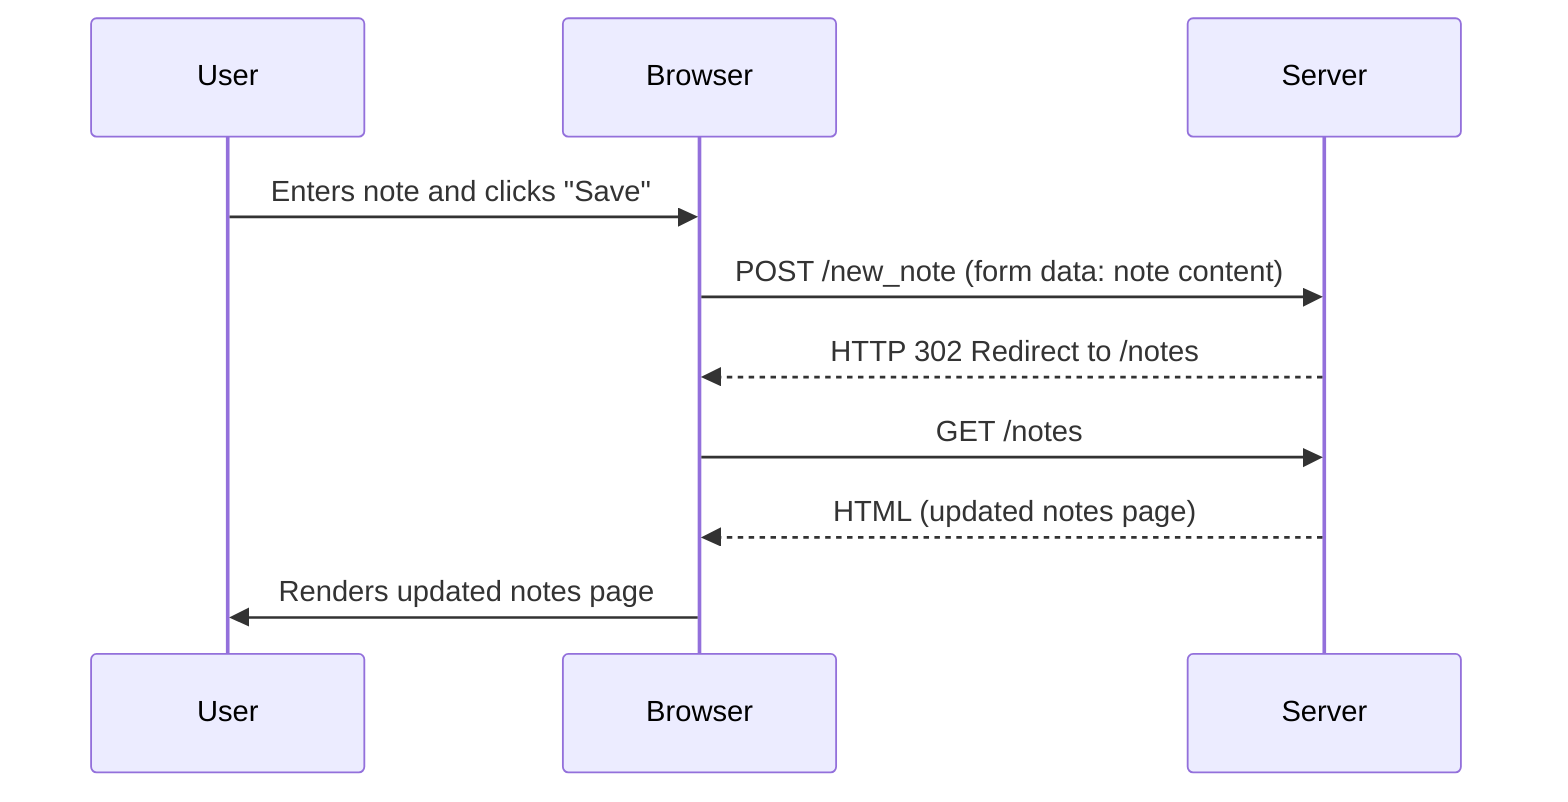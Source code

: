 sequenceDiagram
    participant User
    participant Browser
    participant Server

    User->>Browser: Enters note and clicks "Save"
    Browser->>Server: POST /new_note (form data: note content)
    Server-->>Browser: HTTP 302 Redirect to /notes
    Browser->>Server: GET /notes
    Server-->>Browser: HTML (updated notes page)
    Browser->>User: Renders updated notes page